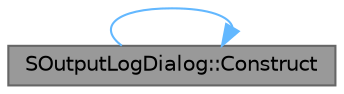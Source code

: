 digraph "SOutputLogDialog::Construct"
{
 // INTERACTIVE_SVG=YES
 // LATEX_PDF_SIZE
  bgcolor="transparent";
  edge [fontname=Helvetica,fontsize=10,labelfontname=Helvetica,labelfontsize=10];
  node [fontname=Helvetica,fontsize=10,shape=box,height=0.2,width=0.4];
  rankdir="LR";
  Node1 [id="Node000001",label="SOutputLogDialog::Construct",height=0.2,width=0.4,color="gray40", fillcolor="grey60", style="filled", fontcolor="black",tooltip="Constructs the dialog."];
  Node1 -> Node1 [id="edge1_Node000001_Node000001",color="steelblue1",style="solid",tooltip=" "];
}
